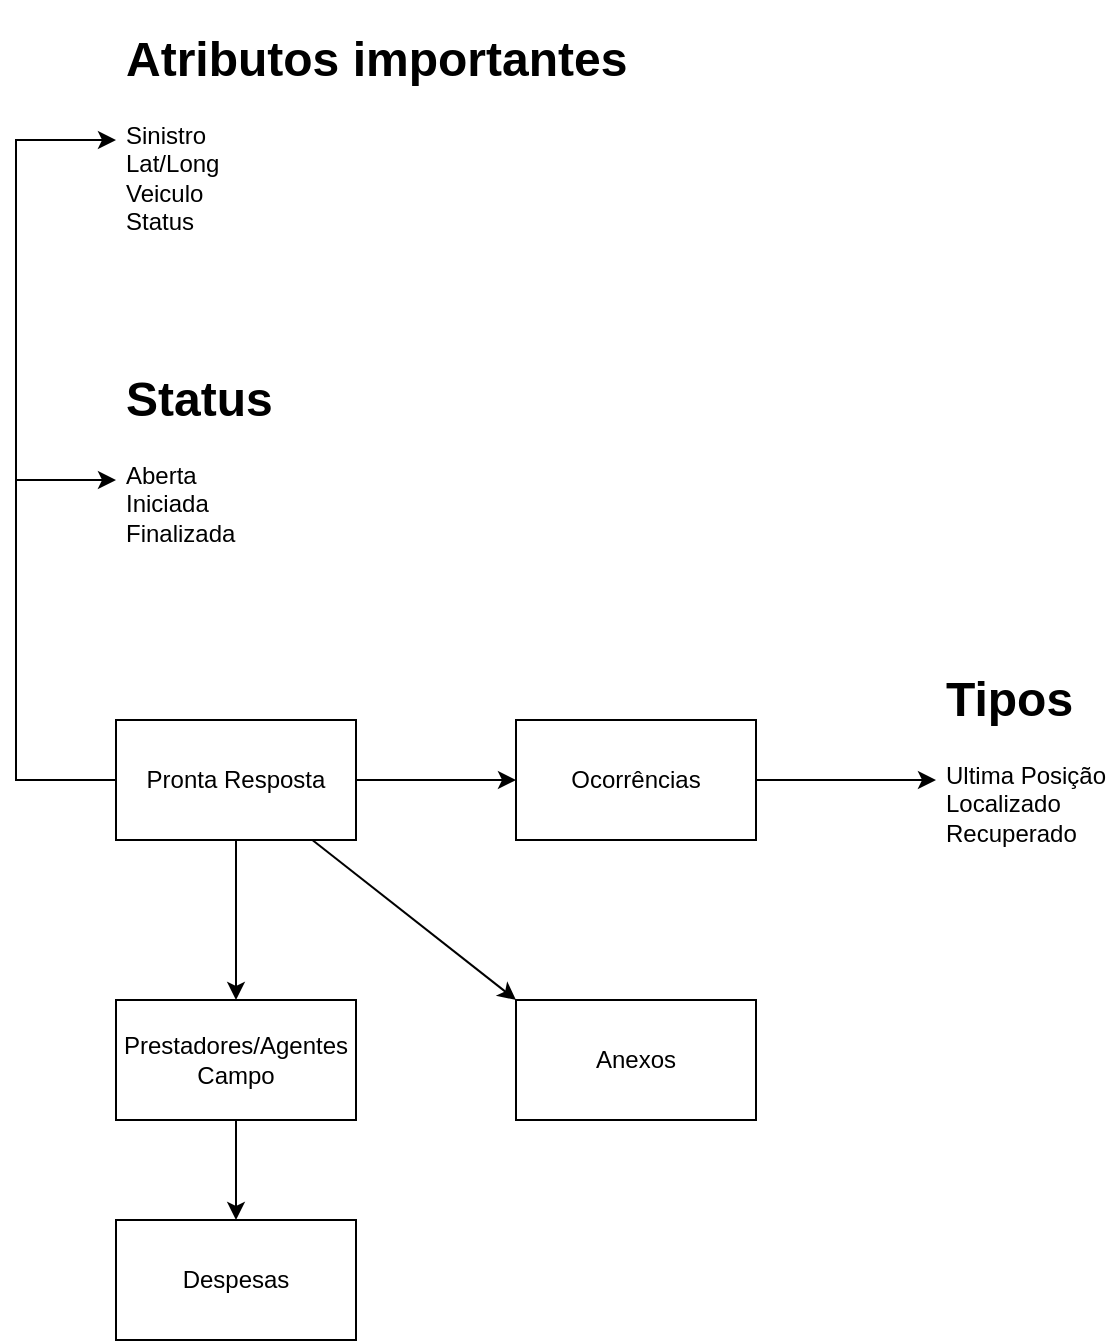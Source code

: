 <mxfile version="15.9.1" type="github"><diagram id="kKF7_e0fQHGBvSRH2uNQ" name="Page-1"><mxGraphModel dx="1422" dy="794" grid="1" gridSize="10" guides="1" tooltips="1" connect="1" arrows="1" fold="1" page="1" pageScale="1" pageWidth="827" pageHeight="1169" math="0" shadow="0"><root><mxCell id="0"/><mxCell id="1" parent="0"/><mxCell id="tneuraAvR3GicW2rVVLN-3" value="" style="edgeStyle=orthogonalEdgeStyle;rounded=0;orthogonalLoop=1;jettySize=auto;html=1;" edge="1" parent="1" source="tneuraAvR3GicW2rVVLN-1" target="tneuraAvR3GicW2rVVLN-2"><mxGeometry relative="1" as="geometry"/></mxCell><mxCell id="tneuraAvR3GicW2rVVLN-5" value="" style="edgeStyle=orthogonalEdgeStyle;rounded=0;orthogonalLoop=1;jettySize=auto;html=1;" edge="1" parent="1" source="tneuraAvR3GicW2rVVLN-1" target="tneuraAvR3GicW2rVVLN-4"><mxGeometry relative="1" as="geometry"/></mxCell><mxCell id="tneuraAvR3GicW2rVVLN-7" value="" style="rounded=0;orthogonalLoop=1;jettySize=auto;html=1;entryX=0;entryY=0;entryDx=0;entryDy=0;" edge="1" parent="1" source="tneuraAvR3GicW2rVVLN-1" target="tneuraAvR3GicW2rVVLN-6"><mxGeometry relative="1" as="geometry"/></mxCell><mxCell id="tneuraAvR3GicW2rVVLN-11" style="edgeStyle=orthogonalEdgeStyle;rounded=0;orthogonalLoop=1;jettySize=auto;html=1;entryX=0;entryY=0.5;entryDx=0;entryDy=0;exitX=0;exitY=0.5;exitDx=0;exitDy=0;" edge="1" parent="1" source="tneuraAvR3GicW2rVVLN-1" target="tneuraAvR3GicW2rVVLN-9"><mxGeometry relative="1" as="geometry"><Array as="points"><mxPoint x="10" y="500"/><mxPoint x="10" y="180"/></Array></mxGeometry></mxCell><mxCell id="tneuraAvR3GicW2rVVLN-13" style="edgeStyle=orthogonalEdgeStyle;rounded=0;orthogonalLoop=1;jettySize=auto;html=1;entryX=0;entryY=0.5;entryDx=0;entryDy=0;exitX=0;exitY=0.5;exitDx=0;exitDy=0;" edge="1" parent="1" source="tneuraAvR3GicW2rVVLN-1" target="tneuraAvR3GicW2rVVLN-12"><mxGeometry relative="1" as="geometry"><Array as="points"><mxPoint x="10" y="500"/><mxPoint x="10" y="350"/></Array></mxGeometry></mxCell><mxCell id="tneuraAvR3GicW2rVVLN-1" value="Pronta Resposta" style="rounded=0;whiteSpace=wrap;html=1;" vertex="1" parent="1"><mxGeometry x="60" y="470" width="120" height="60" as="geometry"/></mxCell><mxCell id="tneuraAvR3GicW2rVVLN-16" value="" style="edgeStyle=orthogonalEdgeStyle;rounded=0;orthogonalLoop=1;jettySize=auto;html=1;" edge="1" parent="1" source="tneuraAvR3GicW2rVVLN-2" target="tneuraAvR3GicW2rVVLN-15"><mxGeometry relative="1" as="geometry"/></mxCell><mxCell id="tneuraAvR3GicW2rVVLN-2" value="Prestadores/Agentes Campo" style="rounded=0;whiteSpace=wrap;html=1;" vertex="1" parent="1"><mxGeometry x="60" y="610" width="120" height="60" as="geometry"/></mxCell><mxCell id="tneuraAvR3GicW2rVVLN-10" style="edgeStyle=none;rounded=0;orthogonalLoop=1;jettySize=auto;html=1;entryX=0;entryY=0.5;entryDx=0;entryDy=0;" edge="1" parent="1" source="tneuraAvR3GicW2rVVLN-4" target="tneuraAvR3GicW2rVVLN-8"><mxGeometry relative="1" as="geometry"/></mxCell><mxCell id="tneuraAvR3GicW2rVVLN-4" value="Ocorrências" style="rounded=0;whiteSpace=wrap;html=1;" vertex="1" parent="1"><mxGeometry x="260" y="470" width="120" height="60" as="geometry"/></mxCell><mxCell id="tneuraAvR3GicW2rVVLN-6" value="Anexos" style="rounded=0;whiteSpace=wrap;html=1;" vertex="1" parent="1"><mxGeometry x="260" y="610" width="120" height="60" as="geometry"/></mxCell><mxCell id="tneuraAvR3GicW2rVVLN-8" value="&lt;h1&gt;Tipos&lt;/h1&gt;&lt;div&gt;Ultima Posição&lt;/div&gt;&lt;div&gt;Localizado&lt;/div&gt;&lt;div&gt;Recuperado&lt;/div&gt;" style="text;html=1;strokeColor=none;fillColor=none;spacing=5;spacingTop=-20;whiteSpace=wrap;overflow=hidden;rounded=0;" vertex="1" parent="1"><mxGeometry x="470" y="440" width="90" height="120" as="geometry"/></mxCell><mxCell id="tneuraAvR3GicW2rVVLN-9" value="&lt;h1&gt;Atributos importantes&lt;/h1&gt;&lt;div&gt;Sinistro&lt;/div&gt;&lt;div&gt;Lat/Long&lt;/div&gt;&lt;div&gt;Veiculo&lt;/div&gt;&lt;div&gt;Status&lt;/div&gt;" style="text;html=1;strokeColor=none;fillColor=none;spacing=5;spacingTop=-20;whiteSpace=wrap;overflow=hidden;rounded=0;" vertex="1" parent="1"><mxGeometry x="60" y="120" width="280" height="120" as="geometry"/></mxCell><mxCell id="tneuraAvR3GicW2rVVLN-12" value="&lt;h1&gt;Status&lt;/h1&gt;&lt;div&gt;Aberta&lt;/div&gt;&lt;div&gt;Iniciada&lt;/div&gt;&lt;div&gt;Finalizada&lt;/div&gt;&lt;div&gt;&lt;br&gt;&lt;/div&gt;" style="text;html=1;strokeColor=none;fillColor=none;spacing=5;spacingTop=-20;whiteSpace=wrap;overflow=hidden;rounded=0;" vertex="1" parent="1"><mxGeometry x="60" y="290" width="190" height="120" as="geometry"/></mxCell><mxCell id="tneuraAvR3GicW2rVVLN-15" value="Despesas" style="whiteSpace=wrap;html=1;rounded=0;" vertex="1" parent="1"><mxGeometry x="60" y="720" width="120" height="60" as="geometry"/></mxCell></root></mxGraphModel></diagram></mxfile>